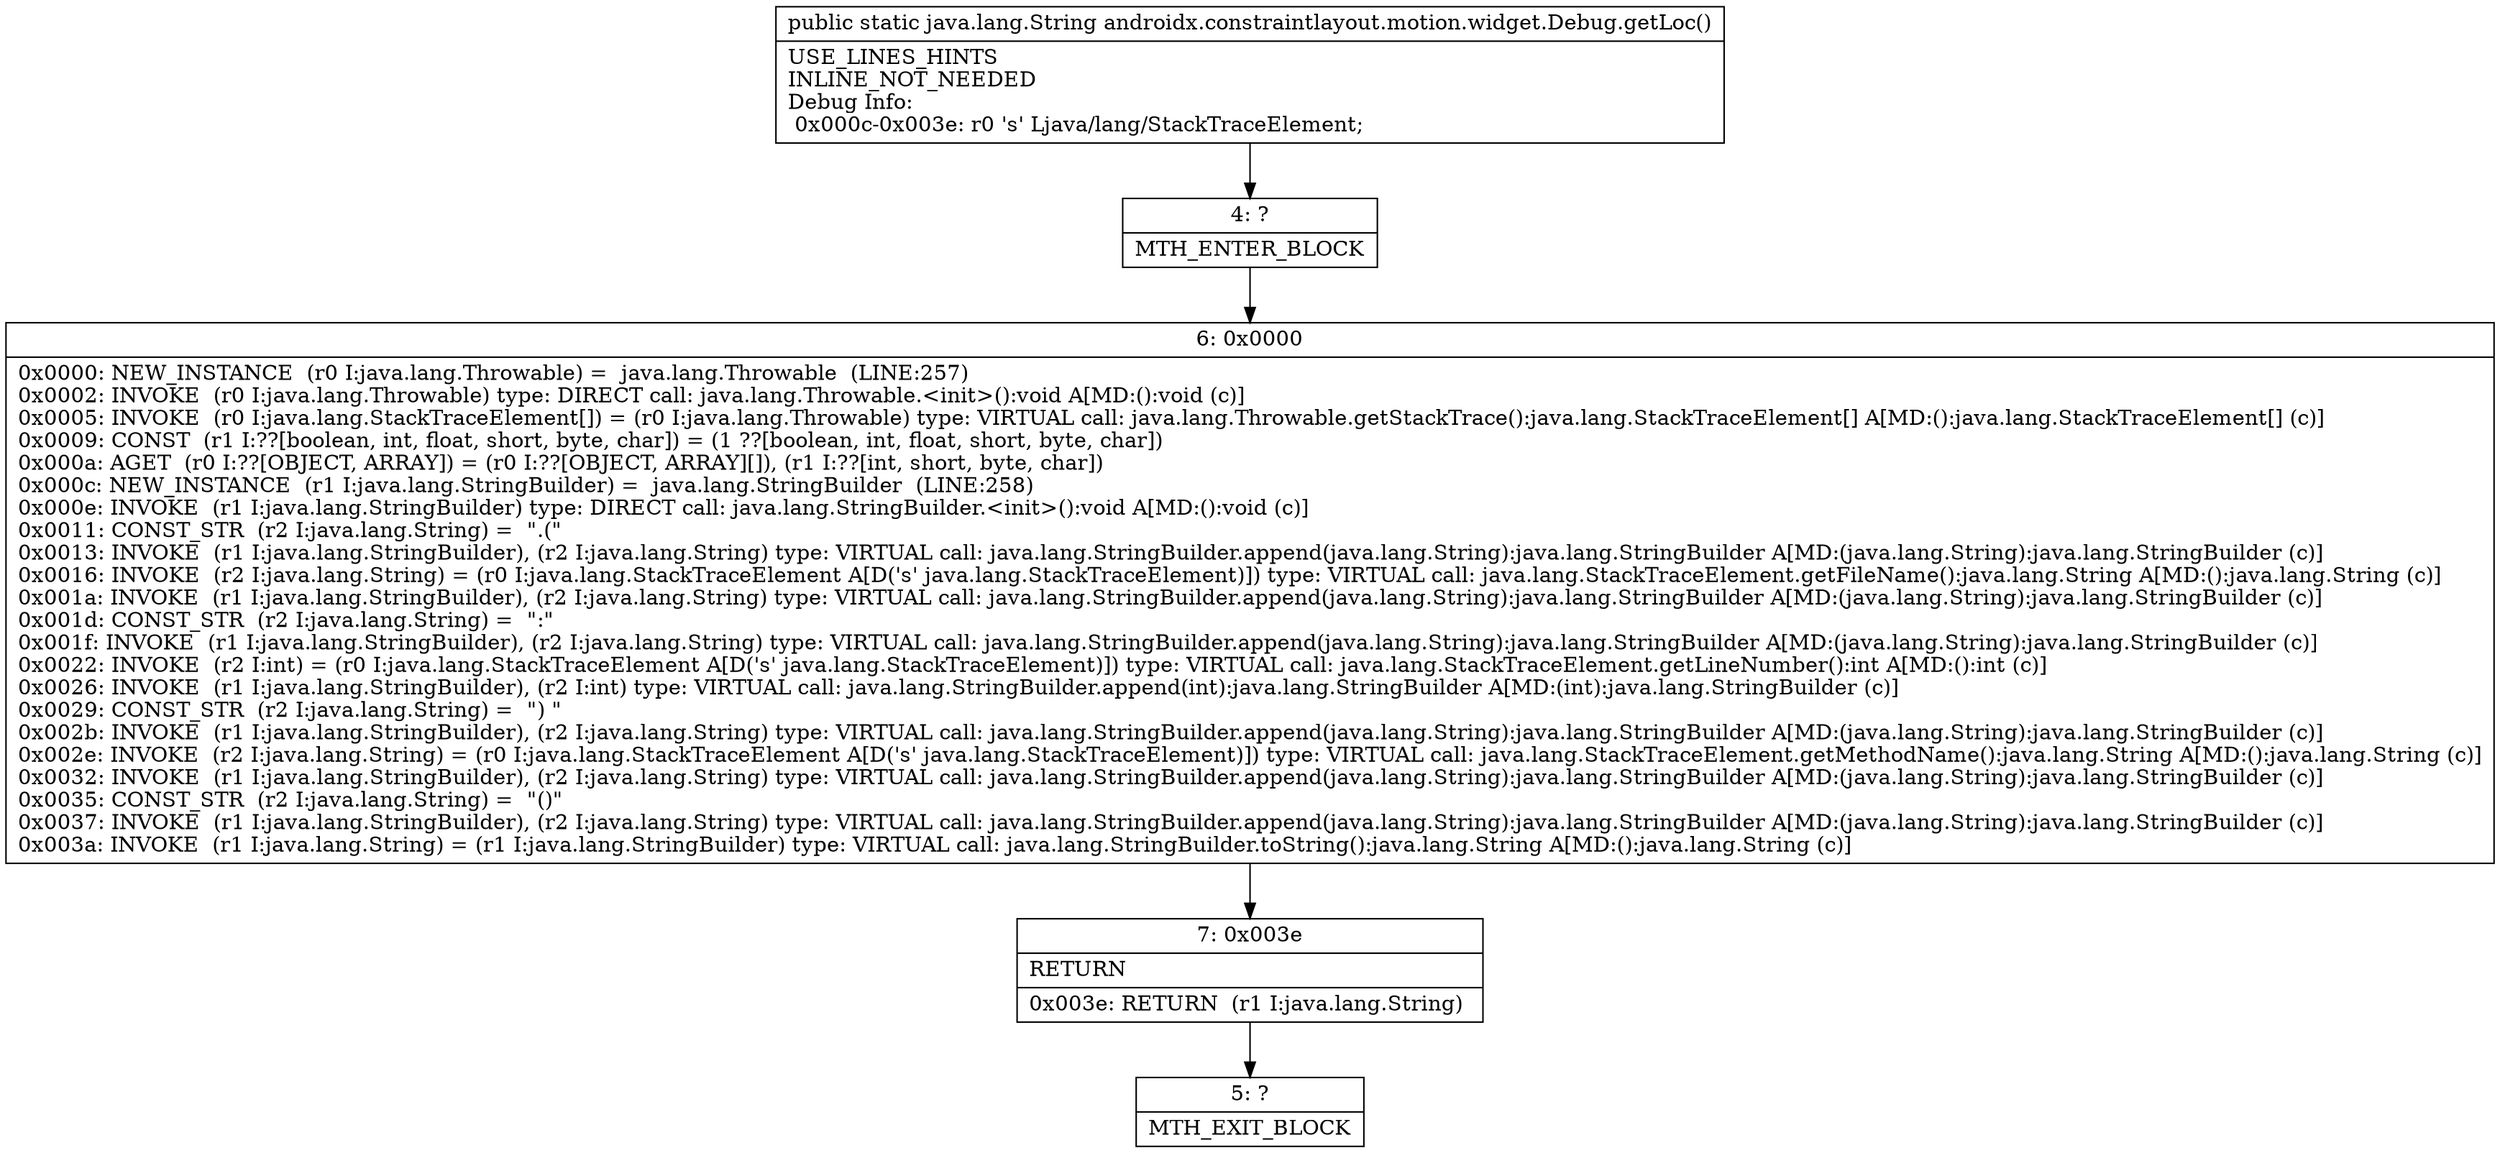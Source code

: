 digraph "CFG forandroidx.constraintlayout.motion.widget.Debug.getLoc()Ljava\/lang\/String;" {
Node_4 [shape=record,label="{4\:\ ?|MTH_ENTER_BLOCK\l}"];
Node_6 [shape=record,label="{6\:\ 0x0000|0x0000: NEW_INSTANCE  (r0 I:java.lang.Throwable) =  java.lang.Throwable  (LINE:257)\l0x0002: INVOKE  (r0 I:java.lang.Throwable) type: DIRECT call: java.lang.Throwable.\<init\>():void A[MD:():void (c)]\l0x0005: INVOKE  (r0 I:java.lang.StackTraceElement[]) = (r0 I:java.lang.Throwable) type: VIRTUAL call: java.lang.Throwable.getStackTrace():java.lang.StackTraceElement[] A[MD:():java.lang.StackTraceElement[] (c)]\l0x0009: CONST  (r1 I:??[boolean, int, float, short, byte, char]) = (1 ??[boolean, int, float, short, byte, char]) \l0x000a: AGET  (r0 I:??[OBJECT, ARRAY]) = (r0 I:??[OBJECT, ARRAY][]), (r1 I:??[int, short, byte, char]) \l0x000c: NEW_INSTANCE  (r1 I:java.lang.StringBuilder) =  java.lang.StringBuilder  (LINE:258)\l0x000e: INVOKE  (r1 I:java.lang.StringBuilder) type: DIRECT call: java.lang.StringBuilder.\<init\>():void A[MD:():void (c)]\l0x0011: CONST_STR  (r2 I:java.lang.String) =  \".(\" \l0x0013: INVOKE  (r1 I:java.lang.StringBuilder), (r2 I:java.lang.String) type: VIRTUAL call: java.lang.StringBuilder.append(java.lang.String):java.lang.StringBuilder A[MD:(java.lang.String):java.lang.StringBuilder (c)]\l0x0016: INVOKE  (r2 I:java.lang.String) = (r0 I:java.lang.StackTraceElement A[D('s' java.lang.StackTraceElement)]) type: VIRTUAL call: java.lang.StackTraceElement.getFileName():java.lang.String A[MD:():java.lang.String (c)]\l0x001a: INVOKE  (r1 I:java.lang.StringBuilder), (r2 I:java.lang.String) type: VIRTUAL call: java.lang.StringBuilder.append(java.lang.String):java.lang.StringBuilder A[MD:(java.lang.String):java.lang.StringBuilder (c)]\l0x001d: CONST_STR  (r2 I:java.lang.String) =  \":\" \l0x001f: INVOKE  (r1 I:java.lang.StringBuilder), (r2 I:java.lang.String) type: VIRTUAL call: java.lang.StringBuilder.append(java.lang.String):java.lang.StringBuilder A[MD:(java.lang.String):java.lang.StringBuilder (c)]\l0x0022: INVOKE  (r2 I:int) = (r0 I:java.lang.StackTraceElement A[D('s' java.lang.StackTraceElement)]) type: VIRTUAL call: java.lang.StackTraceElement.getLineNumber():int A[MD:():int (c)]\l0x0026: INVOKE  (r1 I:java.lang.StringBuilder), (r2 I:int) type: VIRTUAL call: java.lang.StringBuilder.append(int):java.lang.StringBuilder A[MD:(int):java.lang.StringBuilder (c)]\l0x0029: CONST_STR  (r2 I:java.lang.String) =  \") \" \l0x002b: INVOKE  (r1 I:java.lang.StringBuilder), (r2 I:java.lang.String) type: VIRTUAL call: java.lang.StringBuilder.append(java.lang.String):java.lang.StringBuilder A[MD:(java.lang.String):java.lang.StringBuilder (c)]\l0x002e: INVOKE  (r2 I:java.lang.String) = (r0 I:java.lang.StackTraceElement A[D('s' java.lang.StackTraceElement)]) type: VIRTUAL call: java.lang.StackTraceElement.getMethodName():java.lang.String A[MD:():java.lang.String (c)]\l0x0032: INVOKE  (r1 I:java.lang.StringBuilder), (r2 I:java.lang.String) type: VIRTUAL call: java.lang.StringBuilder.append(java.lang.String):java.lang.StringBuilder A[MD:(java.lang.String):java.lang.StringBuilder (c)]\l0x0035: CONST_STR  (r2 I:java.lang.String) =  \"()\" \l0x0037: INVOKE  (r1 I:java.lang.StringBuilder), (r2 I:java.lang.String) type: VIRTUAL call: java.lang.StringBuilder.append(java.lang.String):java.lang.StringBuilder A[MD:(java.lang.String):java.lang.StringBuilder (c)]\l0x003a: INVOKE  (r1 I:java.lang.String) = (r1 I:java.lang.StringBuilder) type: VIRTUAL call: java.lang.StringBuilder.toString():java.lang.String A[MD:():java.lang.String (c)]\l}"];
Node_7 [shape=record,label="{7\:\ 0x003e|RETURN\l|0x003e: RETURN  (r1 I:java.lang.String) \l}"];
Node_5 [shape=record,label="{5\:\ ?|MTH_EXIT_BLOCK\l}"];
MethodNode[shape=record,label="{public static java.lang.String androidx.constraintlayout.motion.widget.Debug.getLoc()  | USE_LINES_HINTS\lINLINE_NOT_NEEDED\lDebug Info:\l  0x000c\-0x003e: r0 's' Ljava\/lang\/StackTraceElement;\l}"];
MethodNode -> Node_4;Node_4 -> Node_6;
Node_6 -> Node_7;
Node_7 -> Node_5;
}

